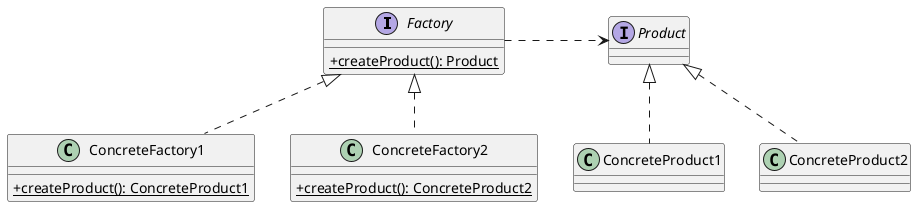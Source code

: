 @startuml 工厂方法
skinparam classAttributeIconSize 0

together {
  interface Factory {
    +{static} createProduct(): Product
  }
  class ConcreteFactory1 {
    +{static} createProduct(): ConcreteProduct1
  }
  class ConcreteFactory2 {
    +{static} createProduct(): ConcreteProduct2
  }
}
together {
  interface Product {}
  class ConcreteProduct1 {}
  class ConcreteProduct2 {}
}

Product <|.. ConcreteProduct1
Product <|.. ConcreteProduct2
Factory .> Product
Factory <|.. ConcreteFactory1
Factory <|.. ConcreteFactory2
@enduml